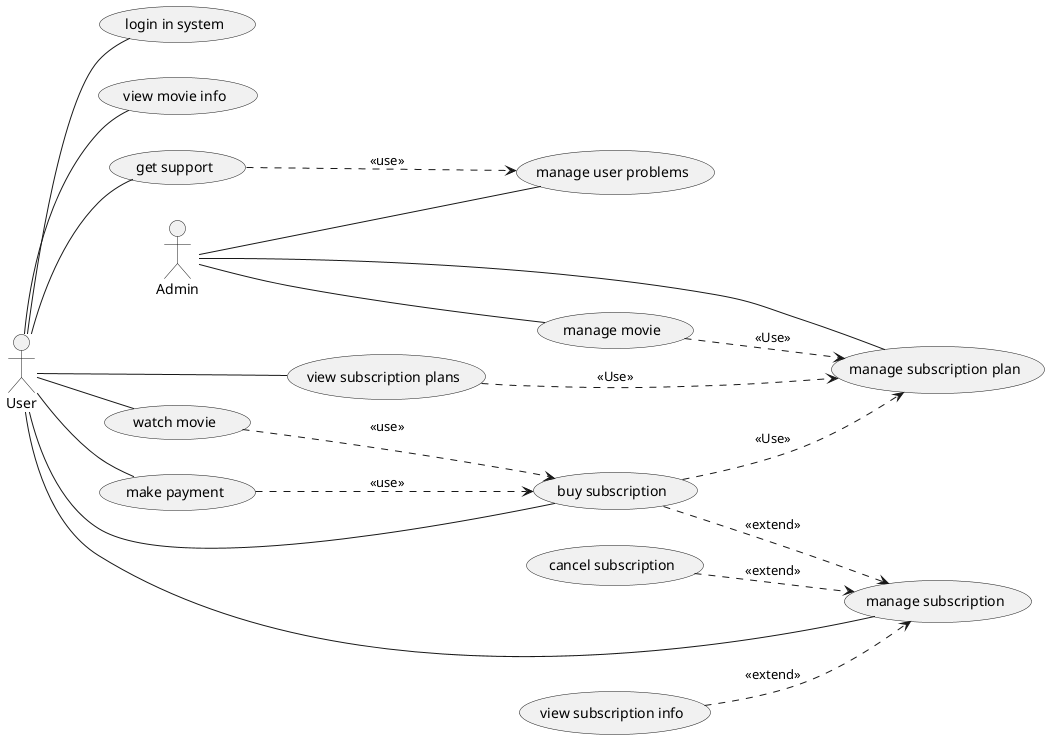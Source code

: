 @startuml
left to right direction

actor User
actor Admin

' --- Use cases (з alias) ---
usecase "login in system"            as UC_Login
usecase "view movie info"            as VMInfo
usecase "get support"                as Support
usecase "watch movie"                as Watch
usecase "make payment"               as Pay
usecase "manage subscription"        as ManageSub
usecase "view subscription info"     as VSubInfo
usecase "cancel subscription"        as CancelSub
usecase "buy subscription"           as BuySub
usecase "view subscription plans"    as ViewPlans

usecase "manage user problems"       as ManageProblems
usecase "manage movie"               as ManageMovie
usecase "manage subscription plan"   as ManagePlan

' --- Associations ---
User  -- UC_Login
User  -- VMInfo
User  -- Support
User  -- Watch
User  -- Pay
User  -- ManageSub
User  -- BuySub
User  -- ViewPlans

Admin -- ManageProblems
Admin -- ManageMovie
Admin -- ManagePlan

' --- <<extend>> ---
VSubInfo   ..> ManageSub : <<extend>>
CancelSub  ..> ManageSub : <<extend>>
BuySub     ..> ManageSub : <<extend>>

' --- <<Use>> ---
Support    ..> ManageProblems : <<use>>
Watch      ..> BuySub         : <<use>>
Pay        ..> BuySub         : <<use>>
ViewPlans  ..> ManagePlan     : <<Use>>
BuySub     ..> ManagePlan     : <<Use>>
ManageMovie ..> ManagePlan    : <<Use>>

@enduml
